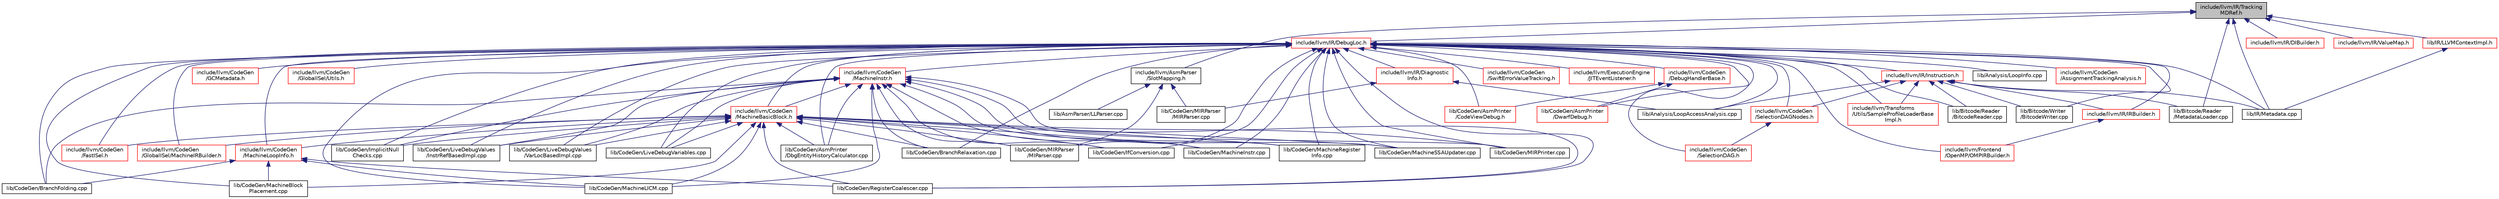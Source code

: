 digraph "include/llvm/IR/TrackingMDRef.h"
{
 // LATEX_PDF_SIZE
  bgcolor="transparent";
  edge [fontname="Helvetica",fontsize="10",labelfontname="Helvetica",labelfontsize="10"];
  node [fontname="Helvetica",fontsize="10",shape=record];
  Node1 [label="include/llvm/IR/Tracking\lMDRef.h",height=0.2,width=0.4,color="black", fillcolor="grey75", style="filled", fontcolor="black",tooltip=" "];
  Node1 -> Node2 [dir="back",color="midnightblue",fontsize="10",style="solid",fontname="Helvetica"];
  Node2 [label="include/llvm/AsmParser\l/SlotMapping.h",height=0.2,width=0.4,color="black",URL="$SlotMapping_8h.html",tooltip=" "];
  Node2 -> Node3 [dir="back",color="midnightblue",fontsize="10",style="solid",fontname="Helvetica"];
  Node3 [label="lib/AsmParser/LLParser.cpp",height=0.2,width=0.4,color="black",URL="$LLParser_8cpp.html",tooltip=" "];
  Node2 -> Node4 [dir="back",color="midnightblue",fontsize="10",style="solid",fontname="Helvetica"];
  Node4 [label="lib/CodeGen/MIRParser\l/MIParser.cpp",height=0.2,width=0.4,color="black",URL="$MIParser_8cpp.html",tooltip=" "];
  Node2 -> Node5 [dir="back",color="midnightblue",fontsize="10",style="solid",fontname="Helvetica"];
  Node5 [label="lib/CodeGen/MIRParser\l/MIRParser.cpp",height=0.2,width=0.4,color="black",URL="$MIRParser_8cpp.html",tooltip=" "];
  Node1 -> Node6 [dir="back",color="midnightblue",fontsize="10",style="solid",fontname="Helvetica"];
  Node6 [label="include/llvm/IR/DebugLoc.h",height=0.2,width=0.4,color="red",URL="$DebugLoc_8h.html",tooltip=" "];
  Node6 -> Node7 [dir="back",color="midnightblue",fontsize="10",style="solid",fontname="Helvetica"];
  Node7 [label="include/llvm/CodeGen\l/AssignmentTrackingAnalysis.h",height=0.2,width=0.4,color="red",URL="$AssignmentTrackingAnalysis_8h.html",tooltip=" "];
  Node6 -> Node13 [dir="back",color="midnightblue",fontsize="10",style="solid",fontname="Helvetica"];
  Node13 [label="include/llvm/CodeGen\l/DebugHandlerBase.h",height=0.2,width=0.4,color="red",URL="$DebugHandlerBase_8h.html",tooltip=" "];
  Node13 -> Node14 [dir="back",color="midnightblue",fontsize="10",style="solid",fontname="Helvetica"];
  Node14 [label="lib/CodeGen/AsmPrinter\l/DwarfDebug.h",height=0.2,width=0.4,color="red",URL="$DwarfDebug_8h.html",tooltip=" "];
  Node13 -> Node27 [dir="back",color="midnightblue",fontsize="10",style="solid",fontname="Helvetica"];
  Node27 [label="lib/CodeGen/AsmPrinter\l/CodeViewDebug.h",height=0.2,width=0.4,color="red",URL="$CodeViewDebug_8h.html",tooltip=" "];
  Node6 -> Node33 [dir="back",color="midnightblue",fontsize="10",style="solid",fontname="Helvetica"];
  Node33 [label="include/llvm/CodeGen\l/FastISel.h",height=0.2,width=0.4,color="red",URL="$FastISel_8h.html",tooltip=" "];
  Node6 -> Node41 [dir="back",color="midnightblue",fontsize="10",style="solid",fontname="Helvetica"];
  Node41 [label="include/llvm/CodeGen\l/GCMetadata.h",height=0.2,width=0.4,color="red",URL="$GCMetadata_8h.html",tooltip=" "];
  Node6 -> Node46 [dir="back",color="midnightblue",fontsize="10",style="solid",fontname="Helvetica"];
  Node46 [label="include/llvm/CodeGen\l/GlobalISel/MachineIRBuilder.h",height=0.2,width=0.4,color="red",URL="$MachineIRBuilder_8h.html",tooltip=" "];
  Node6 -> Node132 [dir="back",color="midnightblue",fontsize="10",style="solid",fontname="Helvetica"];
  Node132 [label="include/llvm/CodeGen\l/GlobalISel/Utils.h",height=0.2,width=0.4,color="red",URL="$CodeGen_2GlobalISel_2Utils_8h.html",tooltip=" "];
  Node6 -> Node954 [dir="back",color="midnightblue",fontsize="10",style="solid",fontname="Helvetica"];
  Node954 [label="include/llvm/CodeGen\l/MachineBasicBlock.h",height=0.2,width=0.4,color="red",URL="$MachineBasicBlock_8h.html",tooltip=" "];
  Node954 -> Node33 [dir="back",color="midnightblue",fontsize="10",style="solid",fontname="Helvetica"];
  Node954 -> Node46 [dir="back",color="midnightblue",fontsize="10",style="solid",fontname="Helvetica"];
  Node954 -> Node1096 [dir="back",color="midnightblue",fontsize="10",style="solid",fontname="Helvetica"];
  Node1096 [label="include/llvm/CodeGen\l/MachineLoopInfo.h",height=0.2,width=0.4,color="red",URL="$MachineLoopInfo_8h.html",tooltip=" "];
  Node1096 -> Node317 [dir="back",color="midnightblue",fontsize="10",style="solid",fontname="Helvetica"];
  Node317 [label="lib/CodeGen/BranchFolding.cpp",height=0.2,width=0.4,color="black",URL="$BranchFolding_8cpp.html",tooltip=" "];
  Node1096 -> Node311 [dir="back",color="midnightblue",fontsize="10",style="solid",fontname="Helvetica"];
  Node311 [label="lib/CodeGen/MachineBlock\lPlacement.cpp",height=0.2,width=0.4,color="black",URL="$MachineBlockPlacement_8cpp.html",tooltip=" "];
  Node1096 -> Node349 [dir="back",color="midnightblue",fontsize="10",style="solid",fontname="Helvetica"];
  Node349 [label="lib/CodeGen/MachineLICM.cpp",height=0.2,width=0.4,color="black",URL="$MachineLICM_8cpp.html",tooltip=" "];
  Node1096 -> Node374 [dir="back",color="midnightblue",fontsize="10",style="solid",fontname="Helvetica"];
  Node374 [label="lib/CodeGen/RegisterCoalescer.cpp",height=0.2,width=0.4,color="black",URL="$RegisterCoalescer_8cpp.html",tooltip=" "];
  Node954 -> Node1186 [dir="back",color="midnightblue",fontsize="10",style="solid",fontname="Helvetica"];
  Node1186 [label="lib/CodeGen/AsmPrinter\l/DbgEntityHistoryCalculator.cpp",height=0.2,width=0.4,color="black",URL="$DbgEntityHistoryCalculator_8cpp.html",tooltip=" "];
  Node954 -> Node318 [dir="back",color="midnightblue",fontsize="10",style="solid",fontname="Helvetica"];
  Node318 [label="lib/CodeGen/BranchRelaxation.cpp",height=0.2,width=0.4,color="black",URL="$BranchRelaxation_8cpp.html",tooltip=" "];
  Node954 -> Node331 [dir="back",color="midnightblue",fontsize="10",style="solid",fontname="Helvetica"];
  Node331 [label="lib/CodeGen/IfConversion.cpp",height=0.2,width=0.4,color="black",URL="$IfConversion_8cpp.html",tooltip=" "];
  Node954 -> Node332 [dir="back",color="midnightblue",fontsize="10",style="solid",fontname="Helvetica"];
  Node332 [label="lib/CodeGen/ImplicitNull\lChecks.cpp",height=0.2,width=0.4,color="black",URL="$ImplicitNullChecks_8cpp.html",tooltip=" "];
  Node954 -> Node334 [dir="back",color="midnightblue",fontsize="10",style="solid",fontname="Helvetica"];
  Node334 [label="lib/CodeGen/LiveDebugValues\l/InstrRefBasedImpl.cpp",height=0.2,width=0.4,color="black",URL="$InstrRefBasedImpl_8cpp.html",tooltip=" "];
  Node954 -> Node335 [dir="back",color="midnightblue",fontsize="10",style="solid",fontname="Helvetica"];
  Node335 [label="lib/CodeGen/LiveDebugValues\l/VarLocBasedImpl.cpp",height=0.2,width=0.4,color="black",URL="$VarLocBasedImpl_8cpp.html",tooltip=" "];
  Node954 -> Node336 [dir="back",color="midnightblue",fontsize="10",style="solid",fontname="Helvetica"];
  Node336 [label="lib/CodeGen/LiveDebugVariables.cpp",height=0.2,width=0.4,color="black",URL="$LiveDebugVariables_8cpp.html",tooltip=" "];
  Node954 -> Node311 [dir="back",color="midnightblue",fontsize="10",style="solid",fontname="Helvetica"];
  Node954 -> Node346 [dir="back",color="midnightblue",fontsize="10",style="solid",fontname="Helvetica"];
  Node346 [label="lib/CodeGen/MachineInstr.cpp",height=0.2,width=0.4,color="black",URL="$MachineInstr_8cpp.html",tooltip=" "];
  Node954 -> Node349 [dir="back",color="midnightblue",fontsize="10",style="solid",fontname="Helvetica"];
  Node954 -> Node354 [dir="back",color="midnightblue",fontsize="10",style="solid",fontname="Helvetica"];
  Node354 [label="lib/CodeGen/MachineRegister\lInfo.cpp",height=0.2,width=0.4,color="black",URL="$MachineRegisterInfo_8cpp.html",tooltip=" "];
  Node954 -> Node357 [dir="back",color="midnightblue",fontsize="10",style="solid",fontname="Helvetica"];
  Node357 [label="lib/CodeGen/MachineSSAUpdater.cpp",height=0.2,width=0.4,color="black",URL="$MachineSSAUpdater_8cpp.html",tooltip=" "];
  Node954 -> Node4 [dir="back",color="midnightblue",fontsize="10",style="solid",fontname="Helvetica"];
  Node954 -> Node361 [dir="back",color="midnightblue",fontsize="10",style="solid",fontname="Helvetica"];
  Node361 [label="lib/CodeGen/MIRPrinter.cpp",height=0.2,width=0.4,color="black",URL="$MIRPrinter_8cpp.html",tooltip=" "];
  Node954 -> Node374 [dir="back",color="midnightblue",fontsize="10",style="solid",fontname="Helvetica"];
  Node6 -> Node1377 [dir="back",color="midnightblue",fontsize="10",style="solid",fontname="Helvetica"];
  Node1377 [label="include/llvm/CodeGen\l/MachineInstr.h",height=0.2,width=0.4,color="red",URL="$MachineInstr_8h.html",tooltip=" "];
  Node1377 -> Node954 [dir="back",color="midnightblue",fontsize="10",style="solid",fontname="Helvetica"];
  Node1377 -> Node1186 [dir="back",color="midnightblue",fontsize="10",style="solid",fontname="Helvetica"];
  Node1377 -> Node317 [dir="back",color="midnightblue",fontsize="10",style="solid",fontname="Helvetica"];
  Node1377 -> Node318 [dir="back",color="midnightblue",fontsize="10",style="solid",fontname="Helvetica"];
  Node1377 -> Node331 [dir="back",color="midnightblue",fontsize="10",style="solid",fontname="Helvetica"];
  Node1377 -> Node332 [dir="back",color="midnightblue",fontsize="10",style="solid",fontname="Helvetica"];
  Node1377 -> Node334 [dir="back",color="midnightblue",fontsize="10",style="solid",fontname="Helvetica"];
  Node1377 -> Node335 [dir="back",color="midnightblue",fontsize="10",style="solid",fontname="Helvetica"];
  Node1377 -> Node336 [dir="back",color="midnightblue",fontsize="10",style="solid",fontname="Helvetica"];
  Node1377 -> Node346 [dir="back",color="midnightblue",fontsize="10",style="solid",fontname="Helvetica"];
  Node1377 -> Node349 [dir="back",color="midnightblue",fontsize="10",style="solid",fontname="Helvetica"];
  Node1377 -> Node354 [dir="back",color="midnightblue",fontsize="10",style="solid",fontname="Helvetica"];
  Node1377 -> Node357 [dir="back",color="midnightblue",fontsize="10",style="solid",fontname="Helvetica"];
  Node1377 -> Node4 [dir="back",color="midnightblue",fontsize="10",style="solid",fontname="Helvetica"];
  Node1377 -> Node361 [dir="back",color="midnightblue",fontsize="10",style="solid",fontname="Helvetica"];
  Node1377 -> Node374 [dir="back",color="midnightblue",fontsize="10",style="solid",fontname="Helvetica"];
  Node6 -> Node1096 [dir="back",color="midnightblue",fontsize="10",style="solid",fontname="Helvetica"];
  Node6 -> Node1169 [dir="back",color="midnightblue",fontsize="10",style="solid",fontname="Helvetica"];
  Node1169 [label="include/llvm/CodeGen\l/SelectionDAG.h",height=0.2,width=0.4,color="red",URL="$SelectionDAG_8h.html",tooltip=" "];
  Node6 -> Node1383 [dir="back",color="midnightblue",fontsize="10",style="solid",fontname="Helvetica"];
  Node1383 [label="include/llvm/CodeGen\l/SelectionDAGNodes.h",height=0.2,width=0.4,color="red",URL="$SelectionDAGNodes_8h.html",tooltip=" "];
  Node1383 -> Node1169 [dir="back",color="midnightblue",fontsize="10",style="solid",fontname="Helvetica"];
  Node6 -> Node1406 [dir="back",color="midnightblue",fontsize="10",style="solid",fontname="Helvetica"];
  Node1406 [label="include/llvm/CodeGen\l/SwiftErrorValueTracking.h",height=0.2,width=0.4,color="red",URL="$SwiftErrorValueTracking_8h.html",tooltip=" "];
  Node6 -> Node1407 [dir="back",color="midnightblue",fontsize="10",style="solid",fontname="Helvetica"];
  Node1407 [label="include/llvm/ExecutionEngine\l/JITEventListener.h",height=0.2,width=0.4,color="red",URL="$JITEventListener_8h.html",tooltip=" "];
  Node6 -> Node1417 [dir="back",color="midnightblue",fontsize="10",style="solid",fontname="Helvetica"];
  Node1417 [label="include/llvm/Frontend\l/OpenMP/OMPIRBuilder.h",height=0.2,width=0.4,color="red",URL="$OMPIRBuilder_8h.html",tooltip=" "];
  Node6 -> Node1420 [dir="back",color="midnightblue",fontsize="10",style="solid",fontname="Helvetica"];
  Node1420 [label="include/llvm/IR/Diagnostic\lInfo.h",height=0.2,width=0.4,color="red",URL="$DiagnosticInfo_8h.html",tooltip=" "];
  Node1420 -> Node1427 [dir="back",color="midnightblue",fontsize="10",style="solid",fontname="Helvetica"];
  Node1427 [label="lib/Analysis/LoopAccessAnalysis.cpp",height=0.2,width=0.4,color="black",URL="$LoopAccessAnalysis_8cpp.html",tooltip=" "];
  Node1420 -> Node5 [dir="back",color="midnightblue",fontsize="10",style="solid",fontname="Helvetica"];
  Node6 -> Node1581 [dir="back",color="midnightblue",fontsize="10",style="solid",fontname="Helvetica"];
  Node1581 [label="include/llvm/IR/Instruction.h",height=0.2,width=0.4,color="red",URL="$IR_2Instruction_8h.html",tooltip=" "];
  Node1581 -> Node1383 [dir="back",color="midnightblue",fontsize="10",style="solid",fontname="Helvetica"];
  Node1581 -> Node1936 [dir="back",color="midnightblue",fontsize="10",style="solid",fontname="Helvetica"];
  Node1936 [label="include/llvm/IR/IRBuilder.h",height=0.2,width=0.4,color="red",URL="$IRBuilder_8h.html",tooltip=" "];
  Node1936 -> Node1417 [dir="back",color="midnightblue",fontsize="10",style="solid",fontname="Helvetica"];
  Node1581 -> Node1532 [dir="back",color="midnightblue",fontsize="10",style="solid",fontname="Helvetica"];
  Node1532 [label="include/llvm/Transforms\l/Utils/SampleProfileLoaderBase\lImpl.h",height=0.2,width=0.4,color="red",URL="$SampleProfileLoaderBaseImpl_8h.html",tooltip=" "];
  Node1581 -> Node1427 [dir="back",color="midnightblue",fontsize="10",style="solid",fontname="Helvetica"];
  Node1581 -> Node1871 [dir="back",color="midnightblue",fontsize="10",style="solid",fontname="Helvetica"];
  Node1871 [label="lib/Bitcode/Reader\l/BitcodeReader.cpp",height=0.2,width=0.4,color="black",URL="$BitcodeReader_8cpp.html",tooltip=" "];
  Node1581 -> Node1905 [dir="back",color="midnightblue",fontsize="10",style="solid",fontname="Helvetica"];
  Node1905 [label="lib/Bitcode/Reader\l/MetadataLoader.cpp",height=0.2,width=0.4,color="black",URL="$MetadataLoader_8cpp.html",tooltip=" "];
  Node1581 -> Node1993 [dir="back",color="midnightblue",fontsize="10",style="solid",fontname="Helvetica"];
  Node1993 [label="lib/Bitcode/Writer\l/BitcodeWriter.cpp",height=0.2,width=0.4,color="black",URL="$BitcodeWriter_8cpp.html",tooltip=" "];
  Node1581 -> Node2004 [dir="back",color="midnightblue",fontsize="10",style="solid",fontname="Helvetica"];
  Node2004 [label="lib/IR/Metadata.cpp",height=0.2,width=0.4,color="black",URL="$Metadata_8cpp.html",tooltip=" "];
  Node6 -> Node1936 [dir="back",color="midnightblue",fontsize="10",style="solid",fontname="Helvetica"];
  Node6 -> Node1532 [dir="back",color="midnightblue",fontsize="10",style="solid",fontname="Helvetica"];
  Node6 -> Node1427 [dir="back",color="midnightblue",fontsize="10",style="solid",fontname="Helvetica"];
  Node6 -> Node1591 [dir="back",color="midnightblue",fontsize="10",style="solid",fontname="Helvetica"];
  Node1591 [label="lib/Analysis/LoopInfo.cpp",height=0.2,width=0.4,color="black",URL="$LoopInfo_8cpp.html",tooltip=" "];
  Node6 -> Node1871 [dir="back",color="midnightblue",fontsize="10",style="solid",fontname="Helvetica"];
  Node6 -> Node1993 [dir="back",color="midnightblue",fontsize="10",style="solid",fontname="Helvetica"];
  Node6 -> Node14 [dir="back",color="midnightblue",fontsize="10",style="solid",fontname="Helvetica"];
  Node6 -> Node27 [dir="back",color="midnightblue",fontsize="10",style="solid",fontname="Helvetica"];
  Node6 -> Node1186 [dir="back",color="midnightblue",fontsize="10",style="solid",fontname="Helvetica"];
  Node6 -> Node317 [dir="back",color="midnightblue",fontsize="10",style="solid",fontname="Helvetica"];
  Node6 -> Node318 [dir="back",color="midnightblue",fontsize="10",style="solid",fontname="Helvetica"];
  Node6 -> Node331 [dir="back",color="midnightblue",fontsize="10",style="solid",fontname="Helvetica"];
  Node6 -> Node332 [dir="back",color="midnightblue",fontsize="10",style="solid",fontname="Helvetica"];
  Node6 -> Node334 [dir="back",color="midnightblue",fontsize="10",style="solid",fontname="Helvetica"];
  Node6 -> Node335 [dir="back",color="midnightblue",fontsize="10",style="solid",fontname="Helvetica"];
  Node6 -> Node336 [dir="back",color="midnightblue",fontsize="10",style="solid",fontname="Helvetica"];
  Node6 -> Node311 [dir="back",color="midnightblue",fontsize="10",style="solid",fontname="Helvetica"];
  Node6 -> Node346 [dir="back",color="midnightblue",fontsize="10",style="solid",fontname="Helvetica"];
  Node6 -> Node349 [dir="back",color="midnightblue",fontsize="10",style="solid",fontname="Helvetica"];
  Node6 -> Node354 [dir="back",color="midnightblue",fontsize="10",style="solid",fontname="Helvetica"];
  Node6 -> Node357 [dir="back",color="midnightblue",fontsize="10",style="solid",fontname="Helvetica"];
  Node6 -> Node4 [dir="back",color="midnightblue",fontsize="10",style="solid",fontname="Helvetica"];
  Node6 -> Node361 [dir="back",color="midnightblue",fontsize="10",style="solid",fontname="Helvetica"];
  Node6 -> Node374 [dir="back",color="midnightblue",fontsize="10",style="solid",fontname="Helvetica"];
  Node6 -> Node2004 [dir="back",color="midnightblue",fontsize="10",style="solid",fontname="Helvetica"];
  Node1 -> Node2509 [dir="back",color="midnightblue",fontsize="10",style="solid",fontname="Helvetica"];
  Node2509 [label="include/llvm/IR/DIBuilder.h",height=0.2,width=0.4,color="red",URL="$DIBuilder_8h.html",tooltip=" "];
  Node1 -> Node2510 [dir="back",color="midnightblue",fontsize="10",style="solid",fontname="Helvetica"];
  Node2510 [label="include/llvm/IR/ValueMap.h",height=0.2,width=0.4,color="red",URL="$ValueMap_8h.html",tooltip=" "];
  Node1 -> Node1905 [dir="back",color="midnightblue",fontsize="10",style="solid",fontname="Helvetica"];
  Node1 -> Node1998 [dir="back",color="midnightblue",fontsize="10",style="solid",fontname="Helvetica"];
  Node1998 [label="lib/IR/LLVMContextImpl.h",height=0.2,width=0.4,color="red",URL="$LLVMContextImpl_8h.html",tooltip=" "];
  Node1998 -> Node2004 [dir="back",color="midnightblue",fontsize="10",style="solid",fontname="Helvetica"];
  Node1 -> Node2004 [dir="back",color="midnightblue",fontsize="10",style="solid",fontname="Helvetica"];
}

